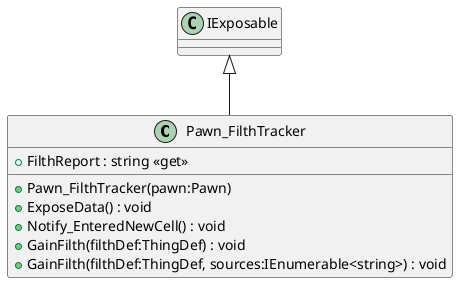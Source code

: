 @startuml
class Pawn_FilthTracker {
    + FilthReport : string <<get>>
    + Pawn_FilthTracker(pawn:Pawn)
    + ExposeData() : void
    + Notify_EnteredNewCell() : void
    + GainFilth(filthDef:ThingDef) : void
    + GainFilth(filthDef:ThingDef, sources:IEnumerable<string>) : void
}
IExposable <|-- Pawn_FilthTracker
@enduml

